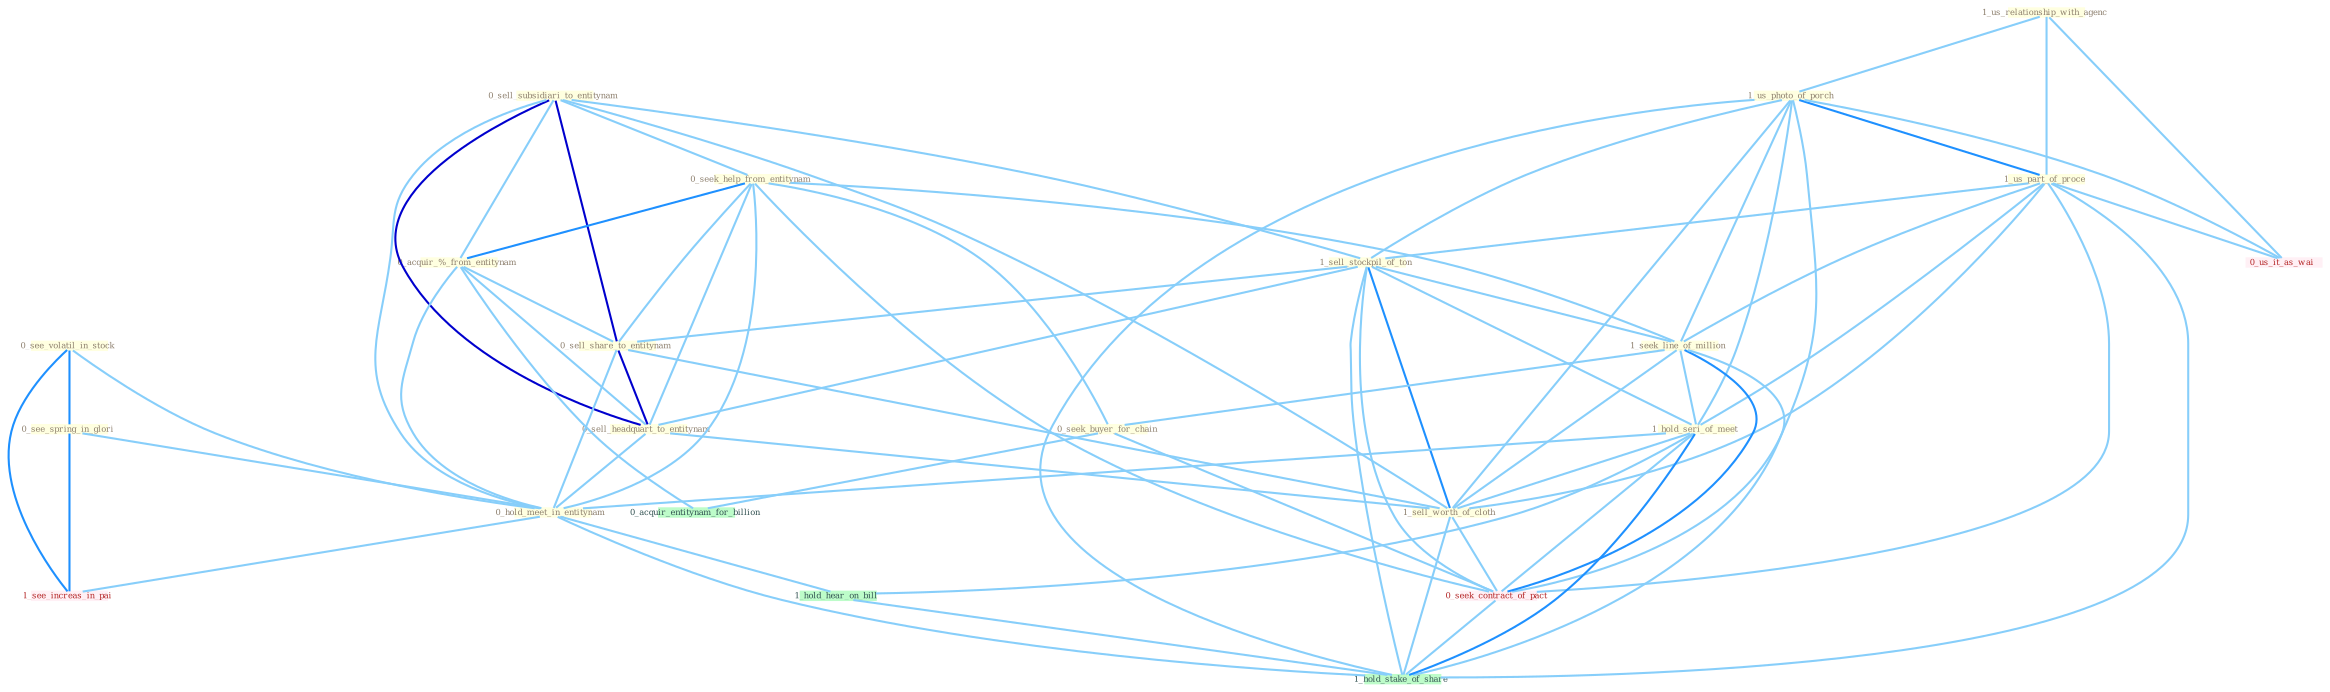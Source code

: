 Graph G{ 
    node
    [shape=polygon,style=filled,width=.5,height=.06,color="#BDFCC9",fixedsize=true,fontsize=4,
    fontcolor="#2f4f4f"];
    {node
    [color="#ffffe0", fontcolor="#8b7d6b"] "0_sell_subsidiari_to_entitynam " "1_us_relationship_with_agenc " "0_see_volatil_in_stock " "0_seek_help_from_entitynam " "1_us_photo_of_porch " "1_us_part_of_proce " "1_sell_stockpil_of_ton " "1_seek_line_of_million " "0_acquir_%_from_entitynam " "1_hold_seri_of_meet " "0_sell_share_to_entitynam " "0_see_spring_in_glori " "0_sell_headquart_to_entitynam " "0_seek_buyer_for_chain " "0_hold_meet_in_entitynam " "1_sell_worth_of_cloth "}
{node [color="#fff0f5", fontcolor="#b22222"] "0_seek_contract_of_pact " "0_us_it_as_wai " "1_see_increas_in_pai "}
edge [color="#B0E2FF"];

	"0_sell_subsidiari_to_entitynam " -- "0_seek_help_from_entitynam " [w="1", color="#87cefa" ];
	"0_sell_subsidiari_to_entitynam " -- "1_sell_stockpil_of_ton " [w="1", color="#87cefa" ];
	"0_sell_subsidiari_to_entitynam " -- "0_acquir_%_from_entitynam " [w="1", color="#87cefa" ];
	"0_sell_subsidiari_to_entitynam " -- "0_sell_share_to_entitynam " [w="3", color="#0000cd" , len=0.6];
	"0_sell_subsidiari_to_entitynam " -- "0_sell_headquart_to_entitynam " [w="3", color="#0000cd" , len=0.6];
	"0_sell_subsidiari_to_entitynam " -- "0_hold_meet_in_entitynam " [w="1", color="#87cefa" ];
	"0_sell_subsidiari_to_entitynam " -- "1_sell_worth_of_cloth " [w="1", color="#87cefa" ];
	"1_us_relationship_with_agenc " -- "1_us_photo_of_porch " [w="1", color="#87cefa" ];
	"1_us_relationship_with_agenc " -- "1_us_part_of_proce " [w="1", color="#87cefa" ];
	"1_us_relationship_with_agenc " -- "0_us_it_as_wai " [w="1", color="#87cefa" ];
	"0_see_volatil_in_stock " -- "0_see_spring_in_glori " [w="2", color="#1e90ff" , len=0.8];
	"0_see_volatil_in_stock " -- "0_hold_meet_in_entitynam " [w="1", color="#87cefa" ];
	"0_see_volatil_in_stock " -- "1_see_increas_in_pai " [w="2", color="#1e90ff" , len=0.8];
	"0_seek_help_from_entitynam " -- "1_seek_line_of_million " [w="1", color="#87cefa" ];
	"0_seek_help_from_entitynam " -- "0_acquir_%_from_entitynam " [w="2", color="#1e90ff" , len=0.8];
	"0_seek_help_from_entitynam " -- "0_sell_share_to_entitynam " [w="1", color="#87cefa" ];
	"0_seek_help_from_entitynam " -- "0_sell_headquart_to_entitynam " [w="1", color="#87cefa" ];
	"0_seek_help_from_entitynam " -- "0_seek_buyer_for_chain " [w="1", color="#87cefa" ];
	"0_seek_help_from_entitynam " -- "0_hold_meet_in_entitynam " [w="1", color="#87cefa" ];
	"0_seek_help_from_entitynam " -- "0_seek_contract_of_pact " [w="1", color="#87cefa" ];
	"1_us_photo_of_porch " -- "1_us_part_of_proce " [w="2", color="#1e90ff" , len=0.8];
	"1_us_photo_of_porch " -- "1_sell_stockpil_of_ton " [w="1", color="#87cefa" ];
	"1_us_photo_of_porch " -- "1_seek_line_of_million " [w="1", color="#87cefa" ];
	"1_us_photo_of_porch " -- "1_hold_seri_of_meet " [w="1", color="#87cefa" ];
	"1_us_photo_of_porch " -- "1_sell_worth_of_cloth " [w="1", color="#87cefa" ];
	"1_us_photo_of_porch " -- "0_seek_contract_of_pact " [w="1", color="#87cefa" ];
	"1_us_photo_of_porch " -- "0_us_it_as_wai " [w="1", color="#87cefa" ];
	"1_us_photo_of_porch " -- "1_hold_stake_of_share " [w="1", color="#87cefa" ];
	"1_us_part_of_proce " -- "1_sell_stockpil_of_ton " [w="1", color="#87cefa" ];
	"1_us_part_of_proce " -- "1_seek_line_of_million " [w="1", color="#87cefa" ];
	"1_us_part_of_proce " -- "1_hold_seri_of_meet " [w="1", color="#87cefa" ];
	"1_us_part_of_proce " -- "1_sell_worth_of_cloth " [w="1", color="#87cefa" ];
	"1_us_part_of_proce " -- "0_seek_contract_of_pact " [w="1", color="#87cefa" ];
	"1_us_part_of_proce " -- "0_us_it_as_wai " [w="1", color="#87cefa" ];
	"1_us_part_of_proce " -- "1_hold_stake_of_share " [w="1", color="#87cefa" ];
	"1_sell_stockpil_of_ton " -- "1_seek_line_of_million " [w="1", color="#87cefa" ];
	"1_sell_stockpil_of_ton " -- "1_hold_seri_of_meet " [w="1", color="#87cefa" ];
	"1_sell_stockpil_of_ton " -- "0_sell_share_to_entitynam " [w="1", color="#87cefa" ];
	"1_sell_stockpil_of_ton " -- "0_sell_headquart_to_entitynam " [w="1", color="#87cefa" ];
	"1_sell_stockpil_of_ton " -- "1_sell_worth_of_cloth " [w="2", color="#1e90ff" , len=0.8];
	"1_sell_stockpil_of_ton " -- "0_seek_contract_of_pact " [w="1", color="#87cefa" ];
	"1_sell_stockpil_of_ton " -- "1_hold_stake_of_share " [w="1", color="#87cefa" ];
	"1_seek_line_of_million " -- "1_hold_seri_of_meet " [w="1", color="#87cefa" ];
	"1_seek_line_of_million " -- "0_seek_buyer_for_chain " [w="1", color="#87cefa" ];
	"1_seek_line_of_million " -- "1_sell_worth_of_cloth " [w="1", color="#87cefa" ];
	"1_seek_line_of_million " -- "0_seek_contract_of_pact " [w="2", color="#1e90ff" , len=0.8];
	"1_seek_line_of_million " -- "1_hold_stake_of_share " [w="1", color="#87cefa" ];
	"0_acquir_%_from_entitynam " -- "0_sell_share_to_entitynam " [w="1", color="#87cefa" ];
	"0_acquir_%_from_entitynam " -- "0_sell_headquart_to_entitynam " [w="1", color="#87cefa" ];
	"0_acquir_%_from_entitynam " -- "0_hold_meet_in_entitynam " [w="1", color="#87cefa" ];
	"0_acquir_%_from_entitynam " -- "0_acquir_entitynam_for_billion " [w="1", color="#87cefa" ];
	"1_hold_seri_of_meet " -- "0_hold_meet_in_entitynam " [w="1", color="#87cefa" ];
	"1_hold_seri_of_meet " -- "1_sell_worth_of_cloth " [w="1", color="#87cefa" ];
	"1_hold_seri_of_meet " -- "0_seek_contract_of_pact " [w="1", color="#87cefa" ];
	"1_hold_seri_of_meet " -- "1_hold_hear_on_bill " [w="1", color="#87cefa" ];
	"1_hold_seri_of_meet " -- "1_hold_stake_of_share " [w="2", color="#1e90ff" , len=0.8];
	"0_sell_share_to_entitynam " -- "0_sell_headquart_to_entitynam " [w="3", color="#0000cd" , len=0.6];
	"0_sell_share_to_entitynam " -- "0_hold_meet_in_entitynam " [w="1", color="#87cefa" ];
	"0_sell_share_to_entitynam " -- "1_sell_worth_of_cloth " [w="1", color="#87cefa" ];
	"0_see_spring_in_glori " -- "0_hold_meet_in_entitynam " [w="1", color="#87cefa" ];
	"0_see_spring_in_glori " -- "1_see_increas_in_pai " [w="2", color="#1e90ff" , len=0.8];
	"0_sell_headquart_to_entitynam " -- "0_hold_meet_in_entitynam " [w="1", color="#87cefa" ];
	"0_sell_headquart_to_entitynam " -- "1_sell_worth_of_cloth " [w="1", color="#87cefa" ];
	"0_seek_buyer_for_chain " -- "0_seek_contract_of_pact " [w="1", color="#87cefa" ];
	"0_seek_buyer_for_chain " -- "0_acquir_entitynam_for_billion " [w="1", color="#87cefa" ];
	"0_hold_meet_in_entitynam " -- "1_see_increas_in_pai " [w="1", color="#87cefa" ];
	"0_hold_meet_in_entitynam " -- "1_hold_hear_on_bill " [w="1", color="#87cefa" ];
	"0_hold_meet_in_entitynam " -- "1_hold_stake_of_share " [w="1", color="#87cefa" ];
	"1_sell_worth_of_cloth " -- "0_seek_contract_of_pact " [w="1", color="#87cefa" ];
	"1_sell_worth_of_cloth " -- "1_hold_stake_of_share " [w="1", color="#87cefa" ];
	"0_seek_contract_of_pact " -- "1_hold_stake_of_share " [w="1", color="#87cefa" ];
	"1_hold_hear_on_bill " -- "1_hold_stake_of_share " [w="1", color="#87cefa" ];
}